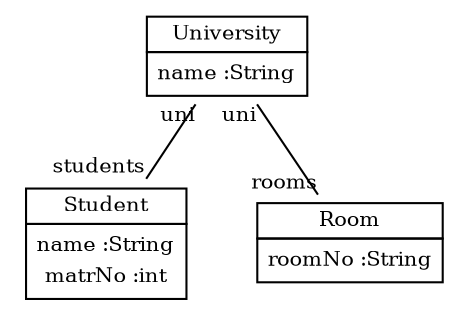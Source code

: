 
 graph ClassDiagram {
    node [shape = none, fontsize = 10]; 
    edge [fontsize = 10];
    
    
    University [label=<<table border='0' cellborder='1' cellspacing='0'> <tr> <td>University</td> </tr> <tr><td><table border='0' cellborder='0' cellspacing='0'> <tr><td>name :String</td></tr>  </table></td></tr> </table>>];
    Student [label=<<table border='0' cellborder='1' cellspacing='0'> <tr> <td>Student</td> </tr> <tr><td><table border='0' cellborder='0' cellspacing='0'> <tr><td>name :String</td></tr> <tr><td>matrNo :int</td></tr>  </table></td></tr> </table>>];
    Room [label=<<table border='0' cellborder='1' cellspacing='0'> <tr> <td>Room</td> </tr> <tr><td><table border='0' cellborder='0' cellspacing='0'> <tr><td>roomNo :String</td></tr>  </table></td></tr> </table>>];
    
    
    
    University -- Student [headlabel = "students" taillabel = "uni"];
    University -- Room [headlabel = "rooms" taillabel = "uni"];
}

